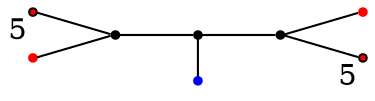 graph diagram {
node [shape=point,color=black];
rankdir = LR;
subgraph subdiagram {
2 -- 1 -- 3;
}
{7,8} -- 2;
{rank=same;1 -- 4};
3 -- {6,5}
4 [color=blue];
5 [fillcolor=red,xlabel=5];
6 [color=red];
7 [fillcolor=red,xlabel=5];
8 [color=red];
}

